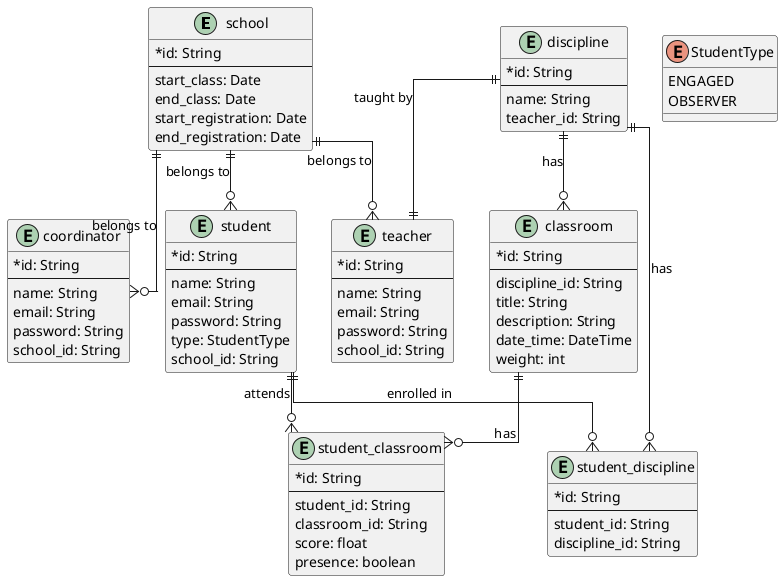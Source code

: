 @startuml
skinparam classAttributeIconSize 0
skinparam linetype ortho

entity "school" {
    * id: String
    --
    start_class: Date
    end_class: Date
    start_registration: Date
    end_registration: Date
}

entity "student" {
    * id: String
    --
    name: String
    email: String
    password: String
    type: StudentType
    school_id: String
}

entity "teacher" {
    * id: String
    --
    name: String
    email: String
    password: String
    school_id: String
}

entity "coordinator" {
    * id: String
    --
    name: String
    email: String
    password: String
    school_id: String
}

entity "discipline" {
    * id: String
    --
    name: String
    teacher_id: String
}

entity "classroom" {
    * id: String
    --
    discipline_id: String
    title: String
    description: String
    date_time: DateTime
    weight: int
}

entity "student_discipline" {
    * id: String
    --
    student_id: String
    discipline_id: String
}

entity "student_classroom" {
    * id: String
    --
    student_id: String
    classroom_id: String
    score: float
    presence: boolean
}

enum StudentType {
    ENGAGED
    OBSERVER
}

' Relationships
school ||--o{ student : "belongs to"
school ||--o{ teacher : "belongs to"
school ||--o{ coordinator : "belongs to"
discipline ||--|| teacher : "taught by"
discipline ||--o{ classroom : "has"
student ||--o{ student_discipline : "enrolled in"
discipline ||--o{ student_discipline : "has"
student ||--o{ student_classroom : "attends"
classroom ||--o{ student_classroom : "has"

@enduml

